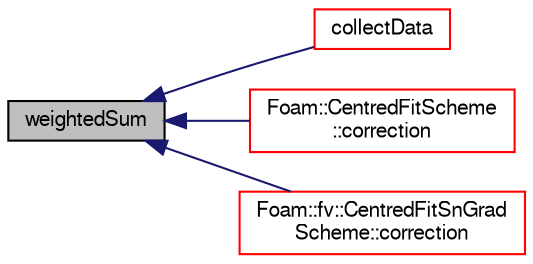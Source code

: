 digraph "weightedSum"
{
  bgcolor="transparent";
  edge [fontname="FreeSans",fontsize="10",labelfontname="FreeSans",labelfontsize="10"];
  node [fontname="FreeSans",fontsize="10",shape=record];
  rankdir="LR";
  Node78 [label="weightedSum",height=0.2,width=0.4,color="black", fillcolor="grey75", style="filled", fontcolor="black"];
  Node78 -> Node79 [dir="back",color="midnightblue",fontsize="10",style="solid",fontname="FreeSans"];
  Node79 [label="collectData",height=0.2,width=0.4,color="red",URL="$a22674.html#ab00d7f17ec3e649fcb4d3a317102aa24",tooltip="Use map to get the data into stencil order. "];
  Node78 -> Node85 [dir="back",color="midnightblue",fontsize="10",style="solid",fontname="FreeSans"];
  Node85 [label="Foam::CentredFitScheme\l::correction",height=0.2,width=0.4,color="red",URL="$a23146.html#acc9188c066344eea3cfd4b7f114eef3e",tooltip="Return the explicit correction to the face-interpolate. "];
  Node78 -> Node87 [dir="back",color="midnightblue",fontsize="10",style="solid",fontname="FreeSans"];
  Node87 [label="Foam::fv::CentredFitSnGrad\lScheme::correction",height=0.2,width=0.4,color="red",URL="$a22590.html#acc9188c066344eea3cfd4b7f114eef3e",tooltip="Return the explicit correction to the face-interpolate. "];
}
